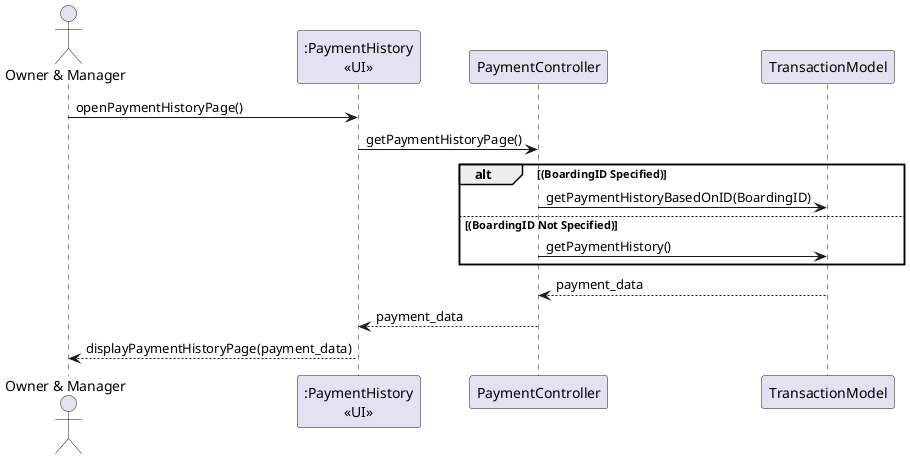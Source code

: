 @startuml
actor "Owner & Manager" as act
participant ":PaymentHistory\n<<UI>>" as view
participant PaymentController as ctrl
participant TransactionModel as tm

act -> view : openPaymentHistoryPage()
view -> ctrl : getPaymentHistoryPage()

alt (BoardingID Specified)
    ctrl -> tm : getPaymentHistoryBasedOnID(BoardingID)
else (BoardingID Not Specified)
    ctrl -> tm : getPaymentHistory()
end

ctrl <-- tm : payment_data
view <-- ctrl : payment_data
act <-- view : displayPaymentHistoryPage(payment_data) 

@enduml

